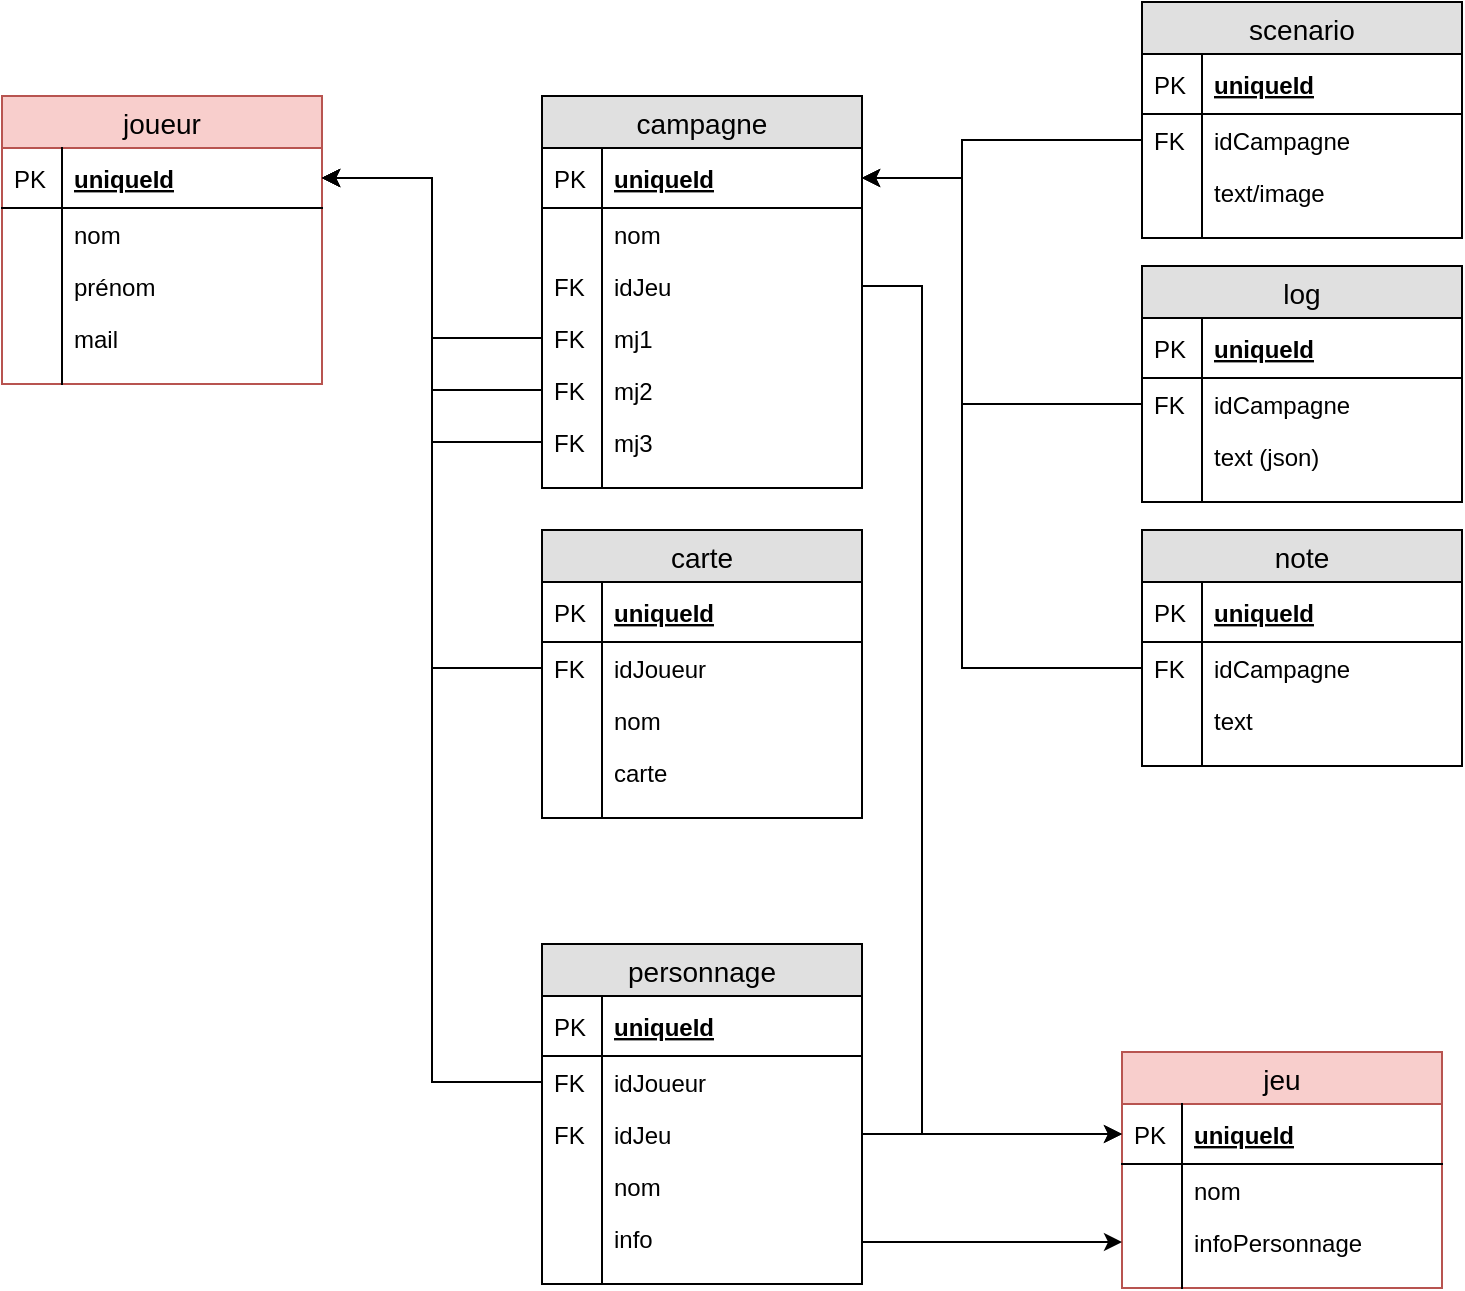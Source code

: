 <mxfile version="10.9.6" type="device"><diagram id="BeJrUvF4cqJzaUC-nTMb" name="Page-1"><mxGraphModel dx="905" dy="673" grid="1" gridSize="10" guides="1" tooltips="1" connect="1" arrows="1" fold="1" page="1" pageScale="1" pageWidth="827" pageHeight="1169" math="0" shadow="0"><root><mxCell id="0"/><mxCell id="1" parent="0"/><mxCell id="EAOxm-cL0ZF1X26aMIoi-1" value="campagne" style="swimlane;fontStyle=0;childLayout=stackLayout;horizontal=1;startSize=26;fillColor=#e0e0e0;horizontalStack=0;resizeParent=1;resizeParentMax=0;resizeLast=0;collapsible=1;marginBottom=0;swimlaneFillColor=#ffffff;align=center;fontSize=14;" parent="1" vertex="1"><mxGeometry x="300" y="88" width="160" height="196" as="geometry"/></mxCell><mxCell id="EAOxm-cL0ZF1X26aMIoi-2" value="uniqueId" style="shape=partialRectangle;top=0;left=0;right=0;bottom=1;align=left;verticalAlign=middle;fillColor=none;spacingLeft=34;spacingRight=4;overflow=hidden;rotatable=0;points=[[0,0.5],[1,0.5]];portConstraint=eastwest;dropTarget=0;fontStyle=5;fontSize=12;" parent="EAOxm-cL0ZF1X26aMIoi-1" vertex="1"><mxGeometry y="26" width="160" height="30" as="geometry"/></mxCell><mxCell id="EAOxm-cL0ZF1X26aMIoi-3" value="PK" style="shape=partialRectangle;top=0;left=0;bottom=0;fillColor=none;align=left;verticalAlign=middle;spacingLeft=4;spacingRight=4;overflow=hidden;rotatable=0;points=[];portConstraint=eastwest;part=1;fontSize=12;" parent="EAOxm-cL0ZF1X26aMIoi-2" vertex="1" connectable="0"><mxGeometry width="30" height="30" as="geometry"/></mxCell><mxCell id="CFFv6lrlROWO393guDxb-7" value="nom" style="shape=partialRectangle;top=0;left=0;right=0;bottom=0;align=left;verticalAlign=top;fillColor=none;spacingLeft=34;spacingRight=4;overflow=hidden;rotatable=0;points=[[0,0.5],[1,0.5]];portConstraint=eastwest;dropTarget=0;fontSize=12;" vertex="1" parent="EAOxm-cL0ZF1X26aMIoi-1"><mxGeometry y="56" width="160" height="26" as="geometry"/></mxCell><mxCell id="CFFv6lrlROWO393guDxb-8" value="" style="shape=partialRectangle;top=0;left=0;bottom=0;fillColor=none;align=left;verticalAlign=top;spacingLeft=4;spacingRight=4;overflow=hidden;rotatable=0;points=[];portConstraint=eastwest;part=1;fontSize=12;" vertex="1" connectable="0" parent="CFFv6lrlROWO393guDxb-7"><mxGeometry width="30" height="26" as="geometry"/></mxCell><mxCell id="EAOxm-cL0ZF1X26aMIoi-4" value="idJeu" style="shape=partialRectangle;top=0;left=0;right=0;bottom=0;align=left;verticalAlign=top;fillColor=none;spacingLeft=34;spacingRight=4;overflow=hidden;rotatable=0;points=[[0,0.5],[1,0.5]];portConstraint=eastwest;dropTarget=0;fontSize=12;" parent="EAOxm-cL0ZF1X26aMIoi-1" vertex="1"><mxGeometry y="82" width="160" height="26" as="geometry"/></mxCell><mxCell id="EAOxm-cL0ZF1X26aMIoi-5" value="FK" style="shape=partialRectangle;top=0;left=0;bottom=0;fillColor=none;align=left;verticalAlign=top;spacingLeft=4;spacingRight=4;overflow=hidden;rotatable=0;points=[];portConstraint=eastwest;part=1;fontSize=12;" parent="EAOxm-cL0ZF1X26aMIoi-4" vertex="1" connectable="0"><mxGeometry width="30" height="26" as="geometry"/></mxCell><mxCell id="CFFv6lrlROWO393guDxb-5" value="mj1" style="shape=partialRectangle;top=0;left=0;right=0;bottom=0;align=left;verticalAlign=top;fillColor=none;spacingLeft=34;spacingRight=4;overflow=hidden;rotatable=0;points=[[0,0.5],[1,0.5]];portConstraint=eastwest;dropTarget=0;fontSize=12;" vertex="1" parent="EAOxm-cL0ZF1X26aMIoi-1"><mxGeometry y="108" width="160" height="26" as="geometry"/></mxCell><mxCell id="CFFv6lrlROWO393guDxb-6" value="FK" style="shape=partialRectangle;top=0;left=0;bottom=0;fillColor=none;align=left;verticalAlign=top;spacingLeft=4;spacingRight=4;overflow=hidden;rotatable=0;points=[];portConstraint=eastwest;part=1;fontSize=12;" vertex="1" connectable="0" parent="CFFv6lrlROWO393guDxb-5"><mxGeometry width="30" height="26" as="geometry"/></mxCell><mxCell id="CFFv6lrlROWO393guDxb-1" value="mj2" style="shape=partialRectangle;top=0;left=0;right=0;bottom=0;align=left;verticalAlign=top;fillColor=none;spacingLeft=34;spacingRight=4;overflow=hidden;rotatable=0;points=[[0,0.5],[1,0.5]];portConstraint=eastwest;dropTarget=0;fontSize=12;" vertex="1" parent="EAOxm-cL0ZF1X26aMIoi-1"><mxGeometry y="134" width="160" height="26" as="geometry"/></mxCell><mxCell id="CFFv6lrlROWO393guDxb-2" value="FK" style="shape=partialRectangle;top=0;left=0;bottom=0;fillColor=none;align=left;verticalAlign=top;spacingLeft=4;spacingRight=4;overflow=hidden;rotatable=0;points=[];portConstraint=eastwest;part=1;fontSize=12;" vertex="1" connectable="0" parent="CFFv6lrlROWO393guDxb-1"><mxGeometry width="30" height="26" as="geometry"/></mxCell><mxCell id="CFFv6lrlROWO393guDxb-3" value="mj3" style="shape=partialRectangle;top=0;left=0;right=0;bottom=0;align=left;verticalAlign=top;fillColor=none;spacingLeft=34;spacingRight=4;overflow=hidden;rotatable=0;points=[[0,0.5],[1,0.5]];portConstraint=eastwest;dropTarget=0;fontSize=12;" vertex="1" parent="EAOxm-cL0ZF1X26aMIoi-1"><mxGeometry y="160" width="160" height="26" as="geometry"/></mxCell><mxCell id="CFFv6lrlROWO393guDxb-4" value="FK" style="shape=partialRectangle;top=0;left=0;bottom=0;fillColor=none;align=left;verticalAlign=top;spacingLeft=4;spacingRight=4;overflow=hidden;rotatable=0;points=[];portConstraint=eastwest;part=1;fontSize=12;" vertex="1" connectable="0" parent="CFFv6lrlROWO393guDxb-3"><mxGeometry width="30" height="26" as="geometry"/></mxCell><mxCell id="EAOxm-cL0ZF1X26aMIoi-10" value="" style="shape=partialRectangle;top=0;left=0;right=0;bottom=0;align=left;verticalAlign=top;fillColor=none;spacingLeft=34;spacingRight=4;overflow=hidden;rotatable=0;points=[[0,0.5],[1,0.5]];portConstraint=eastwest;dropTarget=0;fontSize=12;" parent="EAOxm-cL0ZF1X26aMIoi-1" vertex="1"><mxGeometry y="186" width="160" height="10" as="geometry"/></mxCell><mxCell id="EAOxm-cL0ZF1X26aMIoi-11" value="" style="shape=partialRectangle;top=0;left=0;bottom=0;fillColor=none;align=left;verticalAlign=top;spacingLeft=4;spacingRight=4;overflow=hidden;rotatable=0;points=[];portConstraint=eastwest;part=1;fontSize=12;" parent="EAOxm-cL0ZF1X26aMIoi-10" vertex="1" connectable="0"><mxGeometry width="30" height="10" as="geometry"/></mxCell><mxCell id="EAOxm-cL0ZF1X26aMIoi-12" value="joueur" style="swimlane;fontStyle=0;childLayout=stackLayout;horizontal=1;startSize=26;fillColor=#f8cecc;horizontalStack=0;resizeParent=1;resizeParentMax=0;resizeLast=0;collapsible=1;marginBottom=0;swimlaneFillColor=#ffffff;align=center;fontSize=14;strokeColor=#b85450;" parent="1" vertex="1"><mxGeometry x="30" y="88" width="160" height="144" as="geometry"/></mxCell><mxCell id="EAOxm-cL0ZF1X26aMIoi-13" value="uniqueId" style="shape=partialRectangle;top=0;left=0;right=0;bottom=1;align=left;verticalAlign=middle;fillColor=none;spacingLeft=34;spacingRight=4;overflow=hidden;rotatable=0;points=[[0,0.5],[1,0.5]];portConstraint=eastwest;dropTarget=0;fontStyle=5;fontSize=12;" parent="EAOxm-cL0ZF1X26aMIoi-12" vertex="1"><mxGeometry y="26" width="160" height="30" as="geometry"/></mxCell><mxCell id="EAOxm-cL0ZF1X26aMIoi-14" value="PK" style="shape=partialRectangle;top=0;left=0;bottom=0;fillColor=none;align=left;verticalAlign=middle;spacingLeft=4;spacingRight=4;overflow=hidden;rotatable=0;points=[];portConstraint=eastwest;part=1;fontSize=12;" parent="EAOxm-cL0ZF1X26aMIoi-13" vertex="1" connectable="0"><mxGeometry width="30" height="30" as="geometry"/></mxCell><mxCell id="EAOxm-cL0ZF1X26aMIoi-15" value="nom&#10;" style="shape=partialRectangle;top=0;left=0;right=0;bottom=0;align=left;verticalAlign=top;fillColor=none;spacingLeft=34;spacingRight=4;overflow=hidden;rotatable=0;points=[[0,0.5],[1,0.5]];portConstraint=eastwest;dropTarget=0;fontSize=12;" parent="EAOxm-cL0ZF1X26aMIoi-12" vertex="1"><mxGeometry y="56" width="160" height="26" as="geometry"/></mxCell><mxCell id="EAOxm-cL0ZF1X26aMIoi-16" value="" style="shape=partialRectangle;top=0;left=0;bottom=0;fillColor=none;align=left;verticalAlign=top;spacingLeft=4;spacingRight=4;overflow=hidden;rotatable=0;points=[];portConstraint=eastwest;part=1;fontSize=12;" parent="EAOxm-cL0ZF1X26aMIoi-15" vertex="1" connectable="0"><mxGeometry width="30" height="26" as="geometry"/></mxCell><mxCell id="EAOxm-cL0ZF1X26aMIoi-17" value="prénom" style="shape=partialRectangle;top=0;left=0;right=0;bottom=0;align=left;verticalAlign=top;fillColor=none;spacingLeft=34;spacingRight=4;overflow=hidden;rotatable=0;points=[[0,0.5],[1,0.5]];portConstraint=eastwest;dropTarget=0;fontSize=12;" parent="EAOxm-cL0ZF1X26aMIoi-12" vertex="1"><mxGeometry y="82" width="160" height="26" as="geometry"/></mxCell><mxCell id="EAOxm-cL0ZF1X26aMIoi-18" value="" style="shape=partialRectangle;top=0;left=0;bottom=0;fillColor=none;align=left;verticalAlign=top;spacingLeft=4;spacingRight=4;overflow=hidden;rotatable=0;points=[];portConstraint=eastwest;part=1;fontSize=12;" parent="EAOxm-cL0ZF1X26aMIoi-17" vertex="1" connectable="0"><mxGeometry width="30" height="26" as="geometry"/></mxCell><mxCell id="EAOxm-cL0ZF1X26aMIoi-19" value="mail" style="shape=partialRectangle;top=0;left=0;right=0;bottom=0;align=left;verticalAlign=top;fillColor=none;spacingLeft=34;spacingRight=4;overflow=hidden;rotatable=0;points=[[0,0.5],[1,0.5]];portConstraint=eastwest;dropTarget=0;fontSize=12;" parent="EAOxm-cL0ZF1X26aMIoi-12" vertex="1"><mxGeometry y="108" width="160" height="26" as="geometry"/></mxCell><mxCell id="EAOxm-cL0ZF1X26aMIoi-20" value="" style="shape=partialRectangle;top=0;left=0;bottom=0;fillColor=none;align=left;verticalAlign=top;spacingLeft=4;spacingRight=4;overflow=hidden;rotatable=0;points=[];portConstraint=eastwest;part=1;fontSize=12;" parent="EAOxm-cL0ZF1X26aMIoi-19" vertex="1" connectable="0"><mxGeometry width="30" height="26" as="geometry"/></mxCell><mxCell id="EAOxm-cL0ZF1X26aMIoi-21" value="" style="shape=partialRectangle;top=0;left=0;right=0;bottom=0;align=left;verticalAlign=top;fillColor=none;spacingLeft=34;spacingRight=4;overflow=hidden;rotatable=0;points=[[0,0.5],[1,0.5]];portConstraint=eastwest;dropTarget=0;fontSize=12;" parent="EAOxm-cL0ZF1X26aMIoi-12" vertex="1"><mxGeometry y="134" width="160" height="10" as="geometry"/></mxCell><mxCell id="EAOxm-cL0ZF1X26aMIoi-22" value="" style="shape=partialRectangle;top=0;left=0;bottom=0;fillColor=none;align=left;verticalAlign=top;spacingLeft=4;spacingRight=4;overflow=hidden;rotatable=0;points=[];portConstraint=eastwest;part=1;fontSize=12;" parent="EAOxm-cL0ZF1X26aMIoi-21" vertex="1" connectable="0"><mxGeometry width="30" height="10" as="geometry"/></mxCell><mxCell id="EAOxm-cL0ZF1X26aMIoi-35" value="carte" style="swimlane;fontStyle=0;childLayout=stackLayout;horizontal=1;startSize=26;fillColor=#e0e0e0;horizontalStack=0;resizeParent=1;resizeParentMax=0;resizeLast=0;collapsible=1;marginBottom=0;swimlaneFillColor=#ffffff;align=center;fontSize=14;" parent="1" vertex="1"><mxGeometry x="300" y="305" width="160" height="144" as="geometry"/></mxCell><mxCell id="EAOxm-cL0ZF1X26aMIoi-36" value="uniqueId" style="shape=partialRectangle;top=0;left=0;right=0;bottom=1;align=left;verticalAlign=middle;fillColor=none;spacingLeft=34;spacingRight=4;overflow=hidden;rotatable=0;points=[[0,0.5],[1,0.5]];portConstraint=eastwest;dropTarget=0;fontStyle=5;fontSize=12;" parent="EAOxm-cL0ZF1X26aMIoi-35" vertex="1"><mxGeometry y="26" width="160" height="30" as="geometry"/></mxCell><mxCell id="EAOxm-cL0ZF1X26aMIoi-37" value="PK" style="shape=partialRectangle;top=0;left=0;bottom=0;fillColor=none;align=left;verticalAlign=middle;spacingLeft=4;spacingRight=4;overflow=hidden;rotatable=0;points=[];portConstraint=eastwest;part=1;fontSize=12;" parent="EAOxm-cL0ZF1X26aMIoi-36" vertex="1" connectable="0"><mxGeometry width="30" height="30" as="geometry"/></mxCell><mxCell id="EAOxm-cL0ZF1X26aMIoi-64" value="idJoueur" style="shape=partialRectangle;top=0;left=0;right=0;bottom=0;align=left;verticalAlign=top;fillColor=none;spacingLeft=34;spacingRight=4;overflow=hidden;rotatable=0;points=[[0,0.5],[1,0.5]];portConstraint=eastwest;dropTarget=0;fontSize=12;" parent="EAOxm-cL0ZF1X26aMIoi-35" vertex="1"><mxGeometry y="56" width="160" height="26" as="geometry"/></mxCell><mxCell id="EAOxm-cL0ZF1X26aMIoi-65" value="FK" style="shape=partialRectangle;top=0;left=0;bottom=0;fillColor=none;align=left;verticalAlign=top;spacingLeft=4;spacingRight=4;overflow=hidden;rotatable=0;points=[];portConstraint=eastwest;part=1;fontSize=12;" parent="EAOxm-cL0ZF1X26aMIoi-64" vertex="1" connectable="0"><mxGeometry width="30" height="26" as="geometry"/></mxCell><mxCell id="EAOxm-cL0ZF1X26aMIoi-38" value="nom" style="shape=partialRectangle;top=0;left=0;right=0;bottom=0;align=left;verticalAlign=top;fillColor=none;spacingLeft=34;spacingRight=4;overflow=hidden;rotatable=0;points=[[0,0.5],[1,0.5]];portConstraint=eastwest;dropTarget=0;fontSize=12;" parent="EAOxm-cL0ZF1X26aMIoi-35" vertex="1"><mxGeometry y="82" width="160" height="26" as="geometry"/></mxCell><mxCell id="EAOxm-cL0ZF1X26aMIoi-39" value="" style="shape=partialRectangle;top=0;left=0;bottom=0;fillColor=none;align=left;verticalAlign=top;spacingLeft=4;spacingRight=4;overflow=hidden;rotatable=0;points=[];portConstraint=eastwest;part=1;fontSize=12;" parent="EAOxm-cL0ZF1X26aMIoi-38" vertex="1" connectable="0"><mxGeometry width="30" height="26" as="geometry"/></mxCell><mxCell id="EAOxm-cL0ZF1X26aMIoi-60" value="carte" style="shape=partialRectangle;top=0;left=0;right=0;bottom=0;align=left;verticalAlign=top;fillColor=none;spacingLeft=34;spacingRight=4;overflow=hidden;rotatable=0;points=[[0,0.5],[1,0.5]];portConstraint=eastwest;dropTarget=0;fontSize=12;" parent="EAOxm-cL0ZF1X26aMIoi-35" vertex="1"><mxGeometry y="108" width="160" height="26" as="geometry"/></mxCell><mxCell id="EAOxm-cL0ZF1X26aMIoi-61" value="" style="shape=partialRectangle;top=0;left=0;bottom=0;fillColor=none;align=left;verticalAlign=top;spacingLeft=4;spacingRight=4;overflow=hidden;rotatable=0;points=[];portConstraint=eastwest;part=1;fontSize=12;" parent="EAOxm-cL0ZF1X26aMIoi-60" vertex="1" connectable="0"><mxGeometry width="30" height="26" as="geometry"/></mxCell><mxCell id="EAOxm-cL0ZF1X26aMIoi-44" value="" style="shape=partialRectangle;top=0;left=0;right=0;bottom=0;align=left;verticalAlign=top;fillColor=none;spacingLeft=34;spacingRight=4;overflow=hidden;rotatable=0;points=[[0,0.5],[1,0.5]];portConstraint=eastwest;dropTarget=0;fontSize=12;" parent="EAOxm-cL0ZF1X26aMIoi-35" vertex="1"><mxGeometry y="134" width="160" height="10" as="geometry"/></mxCell><mxCell id="EAOxm-cL0ZF1X26aMIoi-45" value="" style="shape=partialRectangle;top=0;left=0;bottom=0;fillColor=none;align=left;verticalAlign=top;spacingLeft=4;spacingRight=4;overflow=hidden;rotatable=0;points=[];portConstraint=eastwest;part=1;fontSize=12;" parent="EAOxm-cL0ZF1X26aMIoi-44" vertex="1" connectable="0"><mxGeometry width="30" height="10" as="geometry"/></mxCell><mxCell id="EAOxm-cL0ZF1X26aMIoi-49" value="scenario" style="swimlane;fontStyle=0;childLayout=stackLayout;horizontal=1;startSize=26;fillColor=#e0e0e0;horizontalStack=0;resizeParent=1;resizeParentMax=0;resizeLast=0;collapsible=1;marginBottom=0;swimlaneFillColor=#ffffff;align=center;fontSize=14;" parent="1" vertex="1"><mxGeometry x="600" y="41" width="160" height="118" as="geometry"/></mxCell><mxCell id="EAOxm-cL0ZF1X26aMIoi-50" value="uniqueId" style="shape=partialRectangle;top=0;left=0;right=0;bottom=1;align=left;verticalAlign=middle;fillColor=none;spacingLeft=34;spacingRight=4;overflow=hidden;rotatable=0;points=[[0,0.5],[1,0.5]];portConstraint=eastwest;dropTarget=0;fontStyle=5;fontSize=12;" parent="EAOxm-cL0ZF1X26aMIoi-49" vertex="1"><mxGeometry y="26" width="160" height="30" as="geometry"/></mxCell><mxCell id="EAOxm-cL0ZF1X26aMIoi-51" value="PK" style="shape=partialRectangle;top=0;left=0;bottom=0;fillColor=none;align=left;verticalAlign=middle;spacingLeft=4;spacingRight=4;overflow=hidden;rotatable=0;points=[];portConstraint=eastwest;part=1;fontSize=12;" parent="EAOxm-cL0ZF1X26aMIoi-50" vertex="1" connectable="0"><mxGeometry width="30" height="30" as="geometry"/></mxCell><mxCell id="EAOxm-cL0ZF1X26aMIoi-52" value="idCampagne" style="shape=partialRectangle;top=0;left=0;right=0;bottom=0;align=left;verticalAlign=top;fillColor=none;spacingLeft=34;spacingRight=4;overflow=hidden;rotatable=0;points=[[0,0.5],[1,0.5]];portConstraint=eastwest;dropTarget=0;fontSize=12;" parent="EAOxm-cL0ZF1X26aMIoi-49" vertex="1"><mxGeometry y="56" width="160" height="26" as="geometry"/></mxCell><mxCell id="EAOxm-cL0ZF1X26aMIoi-53" value="FK&#10;&#10;" style="shape=partialRectangle;top=0;left=0;bottom=0;fillColor=none;align=left;verticalAlign=top;spacingLeft=4;spacingRight=4;overflow=hidden;rotatable=0;points=[];portConstraint=eastwest;part=1;fontSize=12;" parent="EAOxm-cL0ZF1X26aMIoi-52" vertex="1" connectable="0"><mxGeometry width="30" height="26" as="geometry"/></mxCell><mxCell id="EAOxm-cL0ZF1X26aMIoi-54" value="text/image" style="shape=partialRectangle;top=0;left=0;right=0;bottom=0;align=left;verticalAlign=top;fillColor=none;spacingLeft=34;spacingRight=4;overflow=hidden;rotatable=0;points=[[0,0.5],[1,0.5]];portConstraint=eastwest;dropTarget=0;fontSize=12;" parent="EAOxm-cL0ZF1X26aMIoi-49" vertex="1"><mxGeometry y="82" width="160" height="26" as="geometry"/></mxCell><mxCell id="EAOxm-cL0ZF1X26aMIoi-55" value="" style="shape=partialRectangle;top=0;left=0;bottom=0;fillColor=none;align=left;verticalAlign=top;spacingLeft=4;spacingRight=4;overflow=hidden;rotatable=0;points=[];portConstraint=eastwest;part=1;fontSize=12;" parent="EAOxm-cL0ZF1X26aMIoi-54" vertex="1" connectable="0"><mxGeometry width="30" height="26" as="geometry"/></mxCell><mxCell id="EAOxm-cL0ZF1X26aMIoi-58" value="" style="shape=partialRectangle;top=0;left=0;right=0;bottom=0;align=left;verticalAlign=top;fillColor=none;spacingLeft=34;spacingRight=4;overflow=hidden;rotatable=0;points=[[0,0.5],[1,0.5]];portConstraint=eastwest;dropTarget=0;fontSize=12;" parent="EAOxm-cL0ZF1X26aMIoi-49" vertex="1"><mxGeometry y="108" width="160" height="10" as="geometry"/></mxCell><mxCell id="EAOxm-cL0ZF1X26aMIoi-59" value="" style="shape=partialRectangle;top=0;left=0;bottom=0;fillColor=none;align=left;verticalAlign=top;spacingLeft=4;spacingRight=4;overflow=hidden;rotatable=0;points=[];portConstraint=eastwest;part=1;fontSize=12;" parent="EAOxm-cL0ZF1X26aMIoi-58" vertex="1" connectable="0"><mxGeometry width="30" height="10" as="geometry"/></mxCell><mxCell id="EAOxm-cL0ZF1X26aMIoi-69" style="edgeStyle=orthogonalEdgeStyle;rounded=0;orthogonalLoop=1;jettySize=auto;html=1;exitX=0;exitY=0.5;exitDx=0;exitDy=0;" parent="1" source="EAOxm-cL0ZF1X26aMIoi-52" target="EAOxm-cL0ZF1X26aMIoi-2" edge="1"><mxGeometry relative="1" as="geometry"><Array as="points"><mxPoint x="510" y="110"/><mxPoint x="510" y="129"/></Array></mxGeometry></mxCell><mxCell id="EAOxm-cL0ZF1X26aMIoi-70" style="edgeStyle=orthogonalEdgeStyle;rounded=0;orthogonalLoop=1;jettySize=auto;html=1;" parent="1" source="CFFv6lrlROWO393guDxb-5" target="EAOxm-cL0ZF1X26aMIoi-13" edge="1"><mxGeometry relative="1" as="geometry"/></mxCell><mxCell id="EAOxm-cL0ZF1X26aMIoi-71" style="edgeStyle=orthogonalEdgeStyle;rounded=0;orthogonalLoop=1;jettySize=auto;html=1;exitX=0;exitY=0.5;exitDx=0;exitDy=0;" parent="1" source="EAOxm-cL0ZF1X26aMIoi-64" target="EAOxm-cL0ZF1X26aMIoi-13" edge="1"><mxGeometry relative="1" as="geometry"/></mxCell><mxCell id="EAOxm-cL0ZF1X26aMIoi-72" value="log" style="swimlane;fontStyle=0;childLayout=stackLayout;horizontal=1;startSize=26;fillColor=#e0e0e0;horizontalStack=0;resizeParent=1;resizeParentMax=0;resizeLast=0;collapsible=1;marginBottom=0;swimlaneFillColor=#ffffff;align=center;fontSize=14;" parent="1" vertex="1"><mxGeometry x="600" y="173" width="160" height="118" as="geometry"/></mxCell><mxCell id="EAOxm-cL0ZF1X26aMIoi-73" value="uniqueId" style="shape=partialRectangle;top=0;left=0;right=0;bottom=1;align=left;verticalAlign=middle;fillColor=none;spacingLeft=34;spacingRight=4;overflow=hidden;rotatable=0;points=[[0,0.5],[1,0.5]];portConstraint=eastwest;dropTarget=0;fontStyle=5;fontSize=12;" parent="EAOxm-cL0ZF1X26aMIoi-72" vertex="1"><mxGeometry y="26" width="160" height="30" as="geometry"/></mxCell><mxCell id="EAOxm-cL0ZF1X26aMIoi-74" value="PK" style="shape=partialRectangle;top=0;left=0;bottom=0;fillColor=none;align=left;verticalAlign=middle;spacingLeft=4;spacingRight=4;overflow=hidden;rotatable=0;points=[];portConstraint=eastwest;part=1;fontSize=12;" parent="EAOxm-cL0ZF1X26aMIoi-73" vertex="1" connectable="0"><mxGeometry width="30" height="30" as="geometry"/></mxCell><mxCell id="EAOxm-cL0ZF1X26aMIoi-75" value="idCampagne" style="shape=partialRectangle;top=0;left=0;right=0;bottom=0;align=left;verticalAlign=top;fillColor=none;spacingLeft=34;spacingRight=4;overflow=hidden;rotatable=0;points=[[0,0.5],[1,0.5]];portConstraint=eastwest;dropTarget=0;fontSize=12;" parent="EAOxm-cL0ZF1X26aMIoi-72" vertex="1"><mxGeometry y="56" width="160" height="26" as="geometry"/></mxCell><mxCell id="EAOxm-cL0ZF1X26aMIoi-76" value="FK&#10;&#10;" style="shape=partialRectangle;top=0;left=0;bottom=0;fillColor=none;align=left;verticalAlign=top;spacingLeft=4;spacingRight=4;overflow=hidden;rotatable=0;points=[];portConstraint=eastwest;part=1;fontSize=12;" parent="EAOxm-cL0ZF1X26aMIoi-75" vertex="1" connectable="0"><mxGeometry width="30" height="26" as="geometry"/></mxCell><mxCell id="EAOxm-cL0ZF1X26aMIoi-97" value="text (json)" style="shape=partialRectangle;top=0;left=0;right=0;bottom=0;align=left;verticalAlign=top;fillColor=none;spacingLeft=34;spacingRight=4;overflow=hidden;rotatable=0;points=[[0,0.5],[1,0.5]];portConstraint=eastwest;dropTarget=0;fontSize=12;" parent="EAOxm-cL0ZF1X26aMIoi-72" vertex="1"><mxGeometry y="82" width="160" height="26" as="geometry"/></mxCell><mxCell id="EAOxm-cL0ZF1X26aMIoi-98" value="" style="shape=partialRectangle;top=0;left=0;bottom=0;fillColor=none;align=left;verticalAlign=top;spacingLeft=4;spacingRight=4;overflow=hidden;rotatable=0;points=[];portConstraint=eastwest;part=1;fontSize=12;" parent="EAOxm-cL0ZF1X26aMIoi-97" vertex="1" connectable="0"><mxGeometry width="30" height="26" as="geometry"/></mxCell><mxCell id="EAOxm-cL0ZF1X26aMIoi-79" value="" style="shape=partialRectangle;top=0;left=0;right=0;bottom=0;align=left;verticalAlign=top;fillColor=none;spacingLeft=34;spacingRight=4;overflow=hidden;rotatable=0;points=[[0,0.5],[1,0.5]];portConstraint=eastwest;dropTarget=0;fontSize=12;" parent="EAOxm-cL0ZF1X26aMIoi-72" vertex="1"><mxGeometry y="108" width="160" height="10" as="geometry"/></mxCell><mxCell id="EAOxm-cL0ZF1X26aMIoi-80" value="" style="shape=partialRectangle;top=0;left=0;bottom=0;fillColor=none;align=left;verticalAlign=top;spacingLeft=4;spacingRight=4;overflow=hidden;rotatable=0;points=[];portConstraint=eastwest;part=1;fontSize=12;" parent="EAOxm-cL0ZF1X26aMIoi-79" vertex="1" connectable="0"><mxGeometry width="30" height="10" as="geometry"/></mxCell><mxCell id="EAOxm-cL0ZF1X26aMIoi-81" value="note" style="swimlane;fontStyle=0;childLayout=stackLayout;horizontal=1;startSize=26;fillColor=#e0e0e0;horizontalStack=0;resizeParent=1;resizeParentMax=0;resizeLast=0;collapsible=1;marginBottom=0;swimlaneFillColor=#ffffff;align=center;fontSize=14;" parent="1" vertex="1"><mxGeometry x="600" y="305" width="160" height="118" as="geometry"/></mxCell><mxCell id="EAOxm-cL0ZF1X26aMIoi-82" value="uniqueId" style="shape=partialRectangle;top=0;left=0;right=0;bottom=1;align=left;verticalAlign=middle;fillColor=none;spacingLeft=34;spacingRight=4;overflow=hidden;rotatable=0;points=[[0,0.5],[1,0.5]];portConstraint=eastwest;dropTarget=0;fontStyle=5;fontSize=12;" parent="EAOxm-cL0ZF1X26aMIoi-81" vertex="1"><mxGeometry y="26" width="160" height="30" as="geometry"/></mxCell><mxCell id="EAOxm-cL0ZF1X26aMIoi-83" value="PK" style="shape=partialRectangle;top=0;left=0;bottom=0;fillColor=none;align=left;verticalAlign=middle;spacingLeft=4;spacingRight=4;overflow=hidden;rotatable=0;points=[];portConstraint=eastwest;part=1;fontSize=12;" parent="EAOxm-cL0ZF1X26aMIoi-82" vertex="1" connectable="0"><mxGeometry width="30" height="30" as="geometry"/></mxCell><mxCell id="EAOxm-cL0ZF1X26aMIoi-84" value="idCampagne" style="shape=partialRectangle;top=0;left=0;right=0;bottom=0;align=left;verticalAlign=top;fillColor=none;spacingLeft=34;spacingRight=4;overflow=hidden;rotatable=0;points=[[0,0.5],[1,0.5]];portConstraint=eastwest;dropTarget=0;fontSize=12;" parent="EAOxm-cL0ZF1X26aMIoi-81" vertex="1"><mxGeometry y="56" width="160" height="26" as="geometry"/></mxCell><mxCell id="EAOxm-cL0ZF1X26aMIoi-85" value="FK&#10;&#10;" style="shape=partialRectangle;top=0;left=0;bottom=0;fillColor=none;align=left;verticalAlign=top;spacingLeft=4;spacingRight=4;overflow=hidden;rotatable=0;points=[];portConstraint=eastwest;part=1;fontSize=12;" parent="EAOxm-cL0ZF1X26aMIoi-84" vertex="1" connectable="0"><mxGeometry width="30" height="26" as="geometry"/></mxCell><mxCell id="EAOxm-cL0ZF1X26aMIoi-86" value="text" style="shape=partialRectangle;top=0;left=0;right=0;bottom=0;align=left;verticalAlign=top;fillColor=none;spacingLeft=34;spacingRight=4;overflow=hidden;rotatable=0;points=[[0,0.5],[1,0.5]];portConstraint=eastwest;dropTarget=0;fontSize=12;" parent="EAOxm-cL0ZF1X26aMIoi-81" vertex="1"><mxGeometry y="82" width="160" height="26" as="geometry"/></mxCell><mxCell id="EAOxm-cL0ZF1X26aMIoi-87" value="" style="shape=partialRectangle;top=0;left=0;bottom=0;fillColor=none;align=left;verticalAlign=top;spacingLeft=4;spacingRight=4;overflow=hidden;rotatable=0;points=[];portConstraint=eastwest;part=1;fontSize=12;" parent="EAOxm-cL0ZF1X26aMIoi-86" vertex="1" connectable="0"><mxGeometry width="30" height="26" as="geometry"/></mxCell><mxCell id="EAOxm-cL0ZF1X26aMIoi-88" value="" style="shape=partialRectangle;top=0;left=0;right=0;bottom=0;align=left;verticalAlign=top;fillColor=none;spacingLeft=34;spacingRight=4;overflow=hidden;rotatable=0;points=[[0,0.5],[1,0.5]];portConstraint=eastwest;dropTarget=0;fontSize=12;" parent="EAOxm-cL0ZF1X26aMIoi-81" vertex="1"><mxGeometry y="108" width="160" height="10" as="geometry"/></mxCell><mxCell id="EAOxm-cL0ZF1X26aMIoi-89" value="" style="shape=partialRectangle;top=0;left=0;bottom=0;fillColor=none;align=left;verticalAlign=top;spacingLeft=4;spacingRight=4;overflow=hidden;rotatable=0;points=[];portConstraint=eastwest;part=1;fontSize=12;" parent="EAOxm-cL0ZF1X26aMIoi-88" vertex="1" connectable="0"><mxGeometry width="30" height="10" as="geometry"/></mxCell><mxCell id="EAOxm-cL0ZF1X26aMIoi-93" style="edgeStyle=orthogonalEdgeStyle;rounded=0;orthogonalLoop=1;jettySize=auto;html=1;exitX=0;exitY=0.5;exitDx=0;exitDy=0;" parent="1" source="EAOxm-cL0ZF1X26aMIoi-75" target="EAOxm-cL0ZF1X26aMIoi-2" edge="1"><mxGeometry relative="1" as="geometry"><Array as="points"><mxPoint x="510" y="242"/><mxPoint x="510" y="129"/></Array></mxGeometry></mxCell><mxCell id="EAOxm-cL0ZF1X26aMIoi-95" style="edgeStyle=orthogonalEdgeStyle;rounded=0;orthogonalLoop=1;jettySize=auto;html=1;" parent="1" source="EAOxm-cL0ZF1X26aMIoi-84" target="EAOxm-cL0ZF1X26aMIoi-2" edge="1"><mxGeometry relative="1" as="geometry"><mxPoint x="520" y="420" as="sourcePoint"/><Array as="points"><mxPoint x="510" y="374"/><mxPoint x="510" y="129"/></Array></mxGeometry></mxCell><mxCell id="EAOxm-cL0ZF1X26aMIoi-103" value="personnage" style="swimlane;fontStyle=0;childLayout=stackLayout;horizontal=1;startSize=26;fillColor=#e0e0e0;horizontalStack=0;resizeParent=1;resizeParentMax=0;resizeLast=0;collapsible=1;marginBottom=0;swimlaneFillColor=#ffffff;align=center;fontSize=14;" parent="1" vertex="1"><mxGeometry x="300" y="512" width="160" height="170" as="geometry"/></mxCell><mxCell id="EAOxm-cL0ZF1X26aMIoi-104" value="uniqueId" style="shape=partialRectangle;top=0;left=0;right=0;bottom=1;align=left;verticalAlign=middle;fillColor=none;spacingLeft=34;spacingRight=4;overflow=hidden;rotatable=0;points=[[0,0.5],[1,0.5]];portConstraint=eastwest;dropTarget=0;fontStyle=5;fontSize=12;" parent="EAOxm-cL0ZF1X26aMIoi-103" vertex="1"><mxGeometry y="26" width="160" height="30" as="geometry"/></mxCell><mxCell id="EAOxm-cL0ZF1X26aMIoi-105" value="PK" style="shape=partialRectangle;top=0;left=0;bottom=0;fillColor=none;align=left;verticalAlign=middle;spacingLeft=4;spacingRight=4;overflow=hidden;rotatable=0;points=[];portConstraint=eastwest;part=1;fontSize=12;" parent="EAOxm-cL0ZF1X26aMIoi-104" vertex="1" connectable="0"><mxGeometry width="30" height="30" as="geometry"/></mxCell><mxCell id="EAOxm-cL0ZF1X26aMIoi-114" value="idJoueur" style="shape=partialRectangle;top=0;left=0;right=0;bottom=0;align=left;verticalAlign=top;fillColor=none;spacingLeft=34;spacingRight=4;overflow=hidden;rotatable=0;points=[[0,0.5],[1,0.5]];portConstraint=eastwest;dropTarget=0;fontSize=12;" parent="EAOxm-cL0ZF1X26aMIoi-103" vertex="1"><mxGeometry y="56" width="160" height="26" as="geometry"/></mxCell><mxCell id="EAOxm-cL0ZF1X26aMIoi-115" value="FK" style="shape=partialRectangle;top=0;left=0;bottom=0;fillColor=none;align=left;verticalAlign=top;spacingLeft=4;spacingRight=4;overflow=hidden;rotatable=0;points=[];portConstraint=eastwest;part=1;fontSize=12;" parent="EAOxm-cL0ZF1X26aMIoi-114" vertex="1" connectable="0"><mxGeometry width="30" height="26" as="geometry"/></mxCell><mxCell id="EAOxm-cL0ZF1X26aMIoi-106" value="idJeu" style="shape=partialRectangle;top=0;left=0;right=0;bottom=0;align=left;verticalAlign=top;fillColor=none;spacingLeft=34;spacingRight=4;overflow=hidden;rotatable=0;points=[[0,0.5],[1,0.5]];portConstraint=eastwest;dropTarget=0;fontSize=12;" parent="EAOxm-cL0ZF1X26aMIoi-103" vertex="1"><mxGeometry y="82" width="160" height="26" as="geometry"/></mxCell><mxCell id="EAOxm-cL0ZF1X26aMIoi-107" value="FK" style="shape=partialRectangle;top=0;left=0;bottom=0;fillColor=none;align=left;verticalAlign=top;spacingLeft=4;spacingRight=4;overflow=hidden;rotatable=0;points=[];portConstraint=eastwest;part=1;fontSize=12;" parent="EAOxm-cL0ZF1X26aMIoi-106" vertex="1" connectable="0"><mxGeometry width="30" height="26" as="geometry"/></mxCell><mxCell id="EAOxm-cL0ZF1X26aMIoi-117" value="nom" style="shape=partialRectangle;top=0;left=0;right=0;bottom=0;align=left;verticalAlign=top;fillColor=none;spacingLeft=34;spacingRight=4;overflow=hidden;rotatable=0;points=[[0,0.5],[1,0.5]];portConstraint=eastwest;dropTarget=0;fontSize=12;" parent="EAOxm-cL0ZF1X26aMIoi-103" vertex="1"><mxGeometry y="108" width="160" height="26" as="geometry"/></mxCell><mxCell id="EAOxm-cL0ZF1X26aMIoi-118" value="" style="shape=partialRectangle;top=0;left=0;bottom=0;fillColor=none;align=left;verticalAlign=top;spacingLeft=4;spacingRight=4;overflow=hidden;rotatable=0;points=[];portConstraint=eastwest;part=1;fontSize=12;" parent="EAOxm-cL0ZF1X26aMIoi-117" vertex="1" connectable="0"><mxGeometry width="30" height="26" as="geometry"/></mxCell><mxCell id="EAOxm-cL0ZF1X26aMIoi-108" value="info" style="shape=partialRectangle;top=0;left=0;right=0;bottom=0;align=left;verticalAlign=top;fillColor=none;spacingLeft=34;spacingRight=4;overflow=hidden;rotatable=0;points=[[0,0.5],[1,0.5]];portConstraint=eastwest;dropTarget=0;fontSize=12;" parent="EAOxm-cL0ZF1X26aMIoi-103" vertex="1"><mxGeometry y="134" width="160" height="26" as="geometry"/></mxCell><mxCell id="EAOxm-cL0ZF1X26aMIoi-109" value="" style="shape=partialRectangle;top=0;left=0;bottom=0;fillColor=none;align=left;verticalAlign=top;spacingLeft=4;spacingRight=4;overflow=hidden;rotatable=0;points=[];portConstraint=eastwest;part=1;fontSize=12;" parent="EAOxm-cL0ZF1X26aMIoi-108" vertex="1" connectable="0"><mxGeometry width="30" height="26" as="geometry"/></mxCell><mxCell id="EAOxm-cL0ZF1X26aMIoi-112" value="" style="shape=partialRectangle;top=0;left=0;right=0;bottom=0;align=left;verticalAlign=top;fillColor=none;spacingLeft=34;spacingRight=4;overflow=hidden;rotatable=0;points=[[0,0.5],[1,0.5]];portConstraint=eastwest;dropTarget=0;fontSize=12;" parent="EAOxm-cL0ZF1X26aMIoi-103" vertex="1"><mxGeometry y="160" width="160" height="10" as="geometry"/></mxCell><mxCell id="EAOxm-cL0ZF1X26aMIoi-113" value="" style="shape=partialRectangle;top=0;left=0;bottom=0;fillColor=none;align=left;verticalAlign=top;spacingLeft=4;spacingRight=4;overflow=hidden;rotatable=0;points=[];portConstraint=eastwest;part=1;fontSize=12;" parent="EAOxm-cL0ZF1X26aMIoi-112" vertex="1" connectable="0"><mxGeometry width="30" height="10" as="geometry"/></mxCell><mxCell id="EAOxm-cL0ZF1X26aMIoi-116" style="edgeStyle=orthogonalEdgeStyle;rounded=0;orthogonalLoop=1;jettySize=auto;html=1;exitX=0;exitY=0.5;exitDx=0;exitDy=0;" parent="1" source="EAOxm-cL0ZF1X26aMIoi-114" target="EAOxm-cL0ZF1X26aMIoi-13" edge="1"><mxGeometry relative="1" as="geometry"/></mxCell><mxCell id="EAOxm-cL0ZF1X26aMIoi-119" value="jeu" style="swimlane;fontStyle=0;childLayout=stackLayout;horizontal=1;startSize=26;fillColor=#f8cecc;horizontalStack=0;resizeParent=1;resizeParentMax=0;resizeLast=0;collapsible=1;marginBottom=0;swimlaneFillColor=#ffffff;align=center;fontSize=14;strokeColor=#b85450;" parent="1" vertex="1"><mxGeometry x="590" y="566" width="160" height="118" as="geometry"/></mxCell><mxCell id="EAOxm-cL0ZF1X26aMIoi-120" value="uniqueId" style="shape=partialRectangle;top=0;left=0;right=0;bottom=1;align=left;verticalAlign=middle;fillColor=none;spacingLeft=34;spacingRight=4;overflow=hidden;rotatable=0;points=[[0,0.5],[1,0.5]];portConstraint=eastwest;dropTarget=0;fontStyle=5;fontSize=12;" parent="EAOxm-cL0ZF1X26aMIoi-119" vertex="1"><mxGeometry y="26" width="160" height="30" as="geometry"/></mxCell><mxCell id="EAOxm-cL0ZF1X26aMIoi-121" value="PK" style="shape=partialRectangle;top=0;left=0;bottom=0;fillColor=none;align=left;verticalAlign=middle;spacingLeft=4;spacingRight=4;overflow=hidden;rotatable=0;points=[];portConstraint=eastwest;part=1;fontSize=12;" parent="EAOxm-cL0ZF1X26aMIoi-120" vertex="1" connectable="0"><mxGeometry width="30" height="30" as="geometry"/></mxCell><mxCell id="LMYcIlDjXj36CSctiFQa-1" value="nom" style="shape=partialRectangle;top=0;left=0;right=0;bottom=0;align=left;verticalAlign=top;fillColor=none;spacingLeft=34;spacingRight=4;overflow=hidden;rotatable=0;points=[[0,0.5],[1,0.5]];portConstraint=eastwest;dropTarget=0;fontSize=12;" parent="EAOxm-cL0ZF1X26aMIoi-119" vertex="1"><mxGeometry y="56" width="160" height="26" as="geometry"/></mxCell><mxCell id="LMYcIlDjXj36CSctiFQa-2" value="" style="shape=partialRectangle;top=0;left=0;bottom=0;fillColor=none;align=left;verticalAlign=top;spacingLeft=4;spacingRight=4;overflow=hidden;rotatable=0;points=[];portConstraint=eastwest;part=1;fontSize=12;" parent="LMYcIlDjXj36CSctiFQa-1" vertex="1" connectable="0"><mxGeometry width="30" height="26" as="geometry"/></mxCell><mxCell id="EAOxm-cL0ZF1X26aMIoi-122" value="infoPersonnage" style="shape=partialRectangle;top=0;left=0;right=0;bottom=0;align=left;verticalAlign=top;fillColor=none;spacingLeft=34;spacingRight=4;overflow=hidden;rotatable=0;points=[[0,0.5],[1,0.5]];portConstraint=eastwest;dropTarget=0;fontSize=12;" parent="EAOxm-cL0ZF1X26aMIoi-119" vertex="1"><mxGeometry y="82" width="160" height="26" as="geometry"/></mxCell><mxCell id="EAOxm-cL0ZF1X26aMIoi-123" value="" style="shape=partialRectangle;top=0;left=0;bottom=0;fillColor=none;align=left;verticalAlign=top;spacingLeft=4;spacingRight=4;overflow=hidden;rotatable=0;points=[];portConstraint=eastwest;part=1;fontSize=12;" parent="EAOxm-cL0ZF1X26aMIoi-122" vertex="1" connectable="0"><mxGeometry width="30" height="26" as="geometry"/></mxCell><mxCell id="EAOxm-cL0ZF1X26aMIoi-128" value="" style="shape=partialRectangle;top=0;left=0;right=0;bottom=0;align=left;verticalAlign=top;fillColor=none;spacingLeft=34;spacingRight=4;overflow=hidden;rotatable=0;points=[[0,0.5],[1,0.5]];portConstraint=eastwest;dropTarget=0;fontSize=12;" parent="EAOxm-cL0ZF1X26aMIoi-119" vertex="1"><mxGeometry y="108" width="160" height="10" as="geometry"/></mxCell><mxCell id="EAOxm-cL0ZF1X26aMIoi-129" value="" style="shape=partialRectangle;top=0;left=0;bottom=0;fillColor=none;align=left;verticalAlign=top;spacingLeft=4;spacingRight=4;overflow=hidden;rotatable=0;points=[];portConstraint=eastwest;part=1;fontSize=12;" parent="EAOxm-cL0ZF1X26aMIoi-128" vertex="1" connectable="0"><mxGeometry width="30" height="10" as="geometry"/></mxCell><mxCell id="EAOxm-cL0ZF1X26aMIoi-130" style="edgeStyle=orthogonalEdgeStyle;rounded=0;orthogonalLoop=1;jettySize=auto;html=1;exitX=1;exitY=0.5;exitDx=0;exitDy=0;" parent="1" source="EAOxm-cL0ZF1X26aMIoi-106" target="EAOxm-cL0ZF1X26aMIoi-120" edge="1"><mxGeometry relative="1" as="geometry"/></mxCell><mxCell id="EAOxm-cL0ZF1X26aMIoi-131" style="edgeStyle=orthogonalEdgeStyle;rounded=0;orthogonalLoop=1;jettySize=auto;html=1;exitX=1;exitY=0.5;exitDx=0;exitDy=0;" parent="1" source="EAOxm-cL0ZF1X26aMIoi-108" target="EAOxm-cL0ZF1X26aMIoi-122" edge="1"><mxGeometry relative="1" as="geometry"><Array as="points"><mxPoint x="460" y="661"/></Array></mxGeometry></mxCell><mxCell id="CFFv6lrlROWO393guDxb-10" style="edgeStyle=orthogonalEdgeStyle;rounded=0;orthogonalLoop=1;jettySize=auto;html=1;exitX=0;exitY=0.5;exitDx=0;exitDy=0;" edge="1" parent="1" source="CFFv6lrlROWO393guDxb-1" target="EAOxm-cL0ZF1X26aMIoi-13"><mxGeometry relative="1" as="geometry"/></mxCell><mxCell id="CFFv6lrlROWO393guDxb-11" style="edgeStyle=orthogonalEdgeStyle;rounded=0;orthogonalLoop=1;jettySize=auto;html=1;" edge="1" parent="1" source="CFFv6lrlROWO393guDxb-3" target="EAOxm-cL0ZF1X26aMIoi-13"><mxGeometry relative="1" as="geometry"/></mxCell><mxCell id="CFFv6lrlROWO393guDxb-12" style="edgeStyle=orthogonalEdgeStyle;rounded=0;orthogonalLoop=1;jettySize=auto;html=1;" edge="1" parent="1" source="EAOxm-cL0ZF1X26aMIoi-4" target="EAOxm-cL0ZF1X26aMIoi-120"><mxGeometry relative="1" as="geometry"><Array as="points"><mxPoint x="490" y="183"/><mxPoint x="490" y="607"/></Array></mxGeometry></mxCell></root></mxGraphModel></diagram></mxfile>
